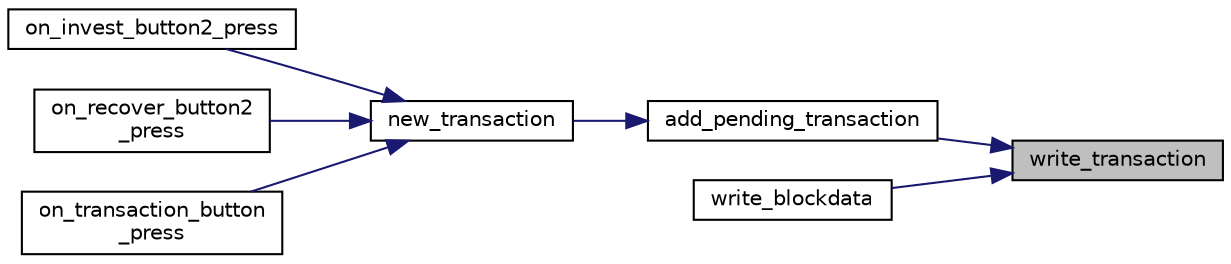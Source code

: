 digraph "write_transaction"
{
 // LATEX_PDF_SIZE
  edge [fontname="Helvetica",fontsize="10",labelfontname="Helvetica",labelfontsize="10"];
  node [fontname="Helvetica",fontsize="10",shape=record];
  rankdir="RL";
  Node1 [label="write_transaction",height=0.2,width=0.4,color="black", fillcolor="grey75", style="filled", fontcolor="black",tooltip="Serialize a Transaction* structure."];
  Node1 -> Node2 [dir="back",color="midnightblue",fontsize="10",style="solid",fontname="Helvetica"];
  Node2 [label="add_pending_transaction",height=0.2,width=0.4,color="black", fillcolor="white", style="filled",URL="$transaction_8h.html#acb63cde8baf977cfe0c39644f1e36010",tooltip="Add a transaction to the pending transaction (pdt) directory."];
  Node2 -> Node3 [dir="back",color="midnightblue",fontsize="10",style="solid",fontname="Helvetica"];
  Node3 [label="new_transaction",height=0.2,width=0.4,color="black", fillcolor="white", style="filled",URL="$client_8h.html#a597346567fc95cf305a94063df3e86c3",tooltip=" "];
  Node3 -> Node4 [dir="back",color="midnightblue",fontsize="10",style="solid",fontname="Helvetica"];
  Node4 [label="on_invest_button2_press",height=0.2,width=0.4,color="black", fillcolor="white", style="filled",URL="$ui_8c.html#ae8893501fa8a537ec50cc272353fca19",tooltip=" "];
  Node3 -> Node5 [dir="back",color="midnightblue",fontsize="10",style="solid",fontname="Helvetica"];
  Node5 [label="on_recover_button2\l_press",height=0.2,width=0.4,color="black", fillcolor="white", style="filled",URL="$ui_8c.html#ad8f99ac51861be5da7d885cdd2e26ea0",tooltip=" "];
  Node3 -> Node6 [dir="back",color="midnightblue",fontsize="10",style="solid",fontname="Helvetica"];
  Node6 [label="on_transaction_button\l_press",height=0.2,width=0.4,color="black", fillcolor="white", style="filled",URL="$ui_8c.html#a5e22e78adc3ccb25f63ee84836cc83e4",tooltip=" "];
  Node1 -> Node7 [dir="back",color="midnightblue",fontsize="10",style="solid",fontname="Helvetica"];
  Node7 [label="write_blockdata",height=0.2,width=0.4,color="black", fillcolor="white", style="filled",URL="$block_8h.html#a0e5ff1f119568fb8566981cf7da11d7f",tooltip="Writes blockdata in a file."];
}
